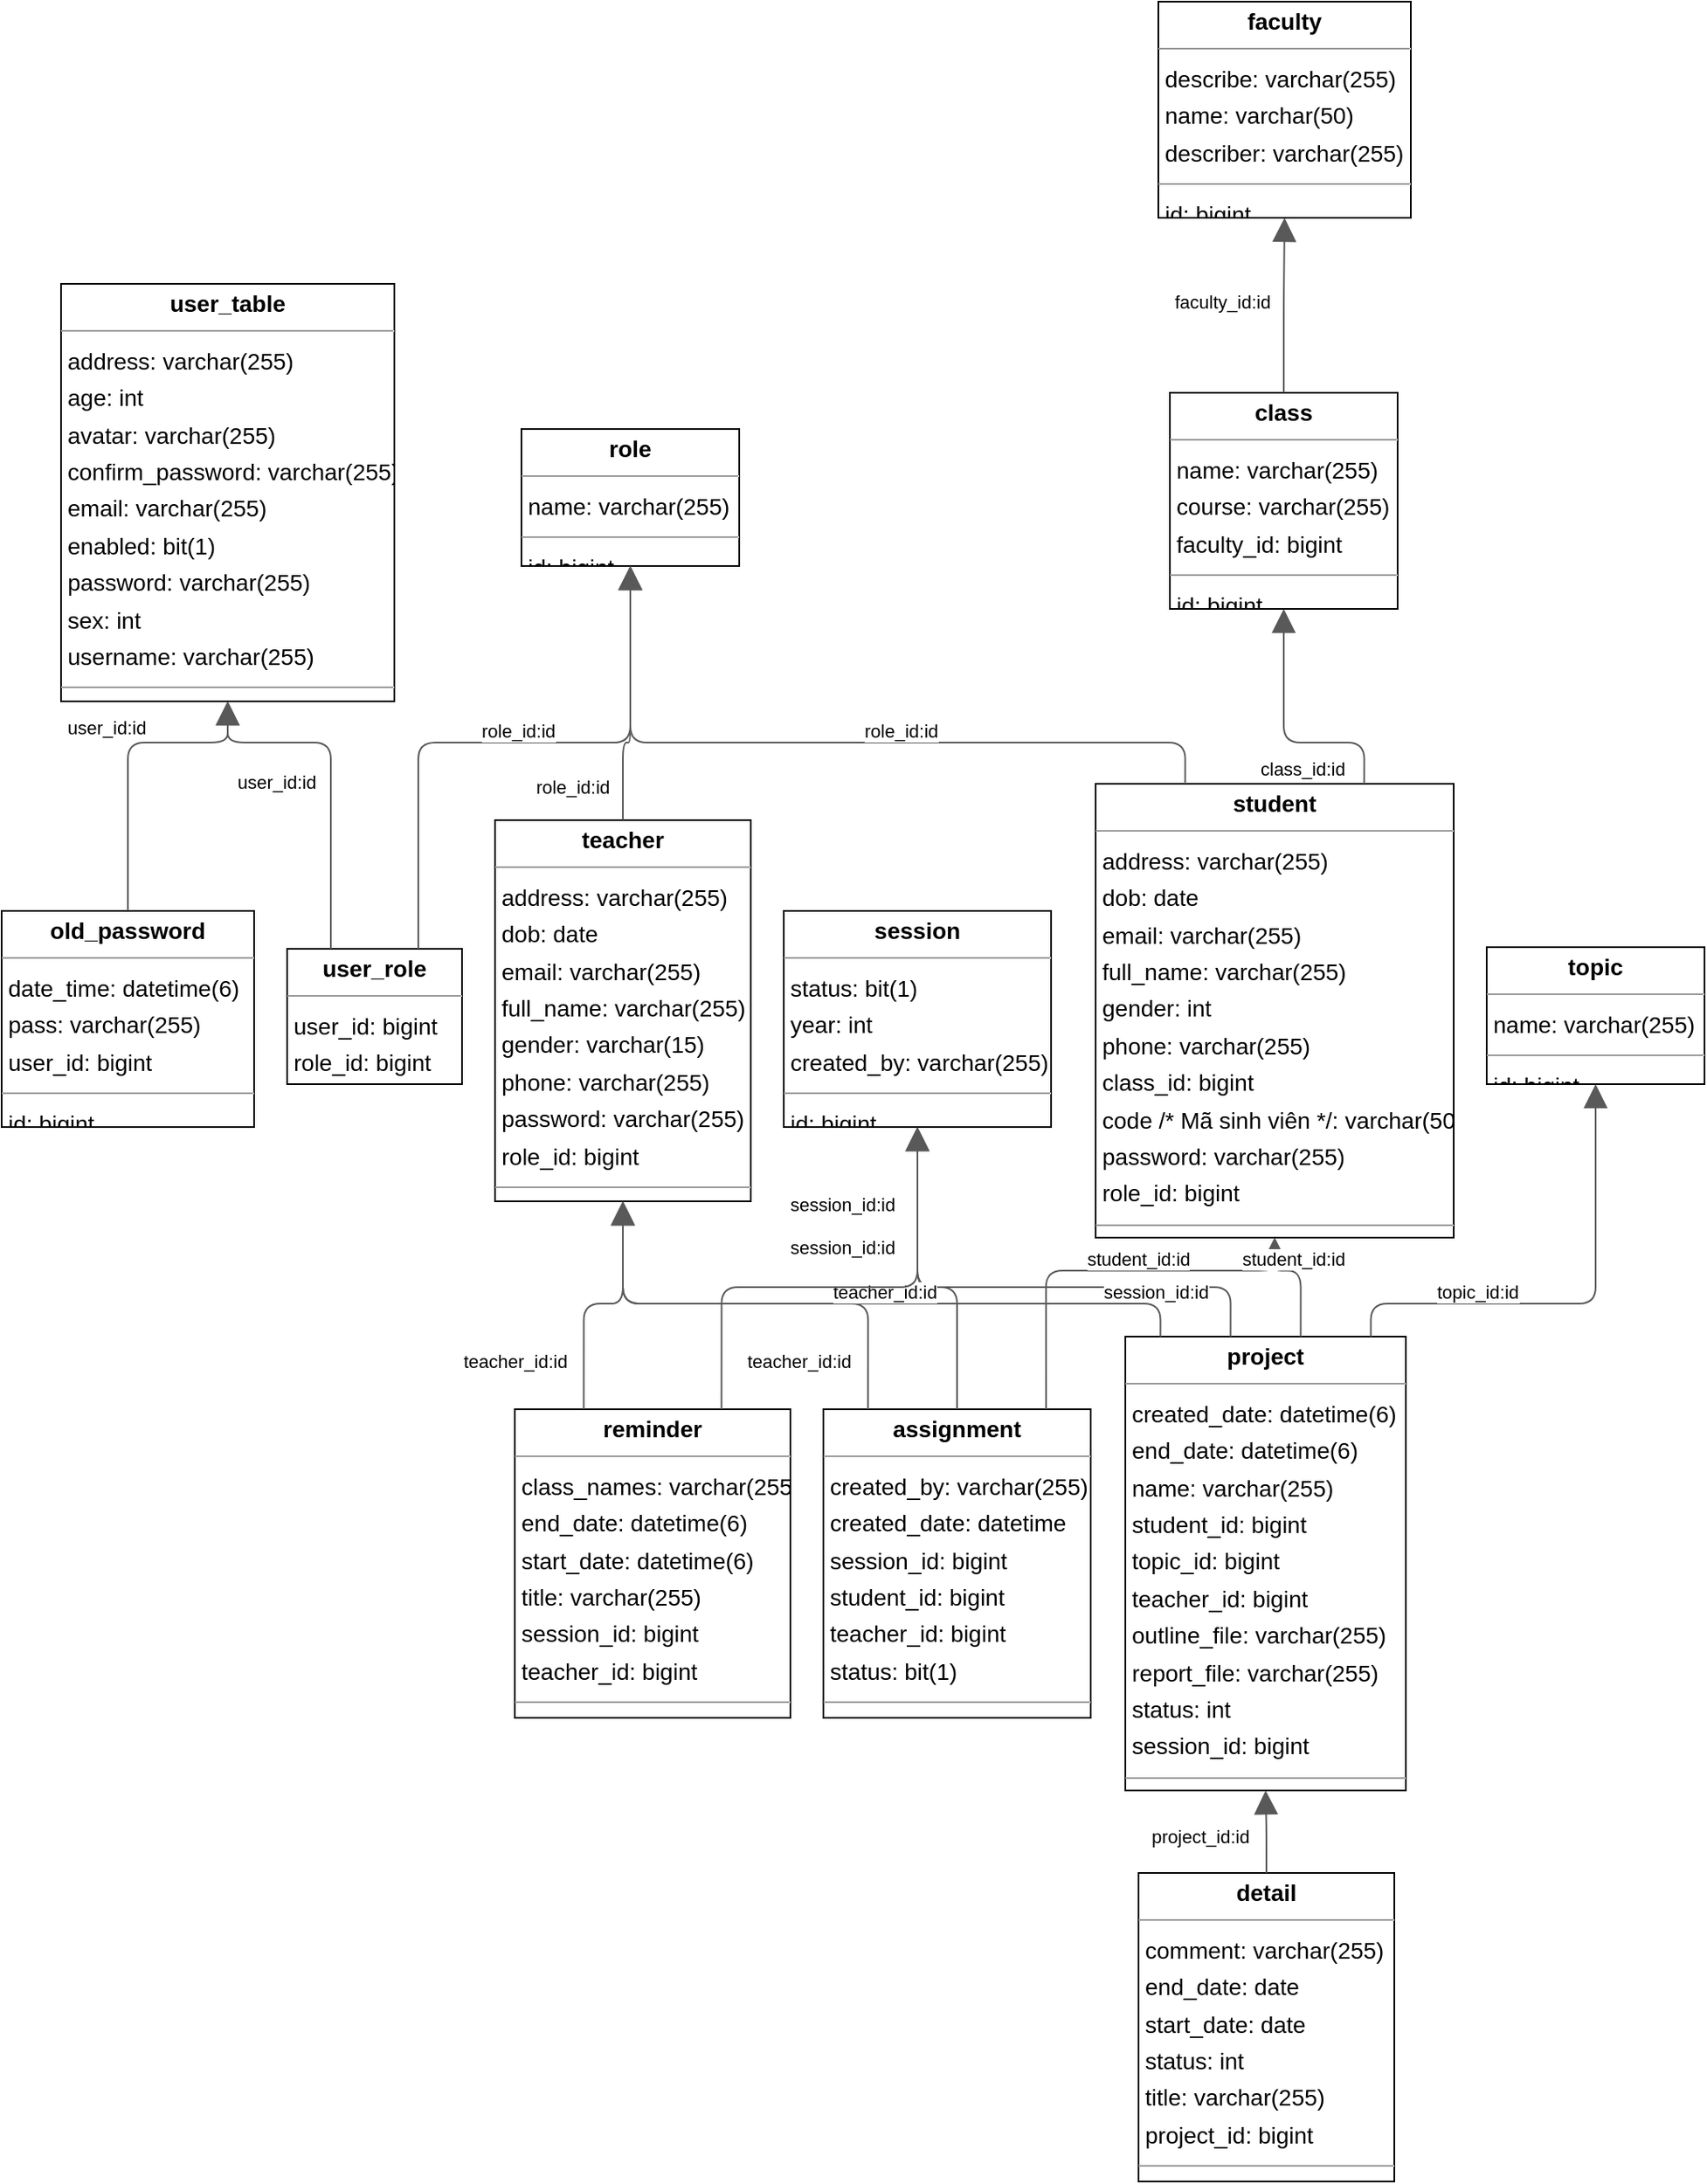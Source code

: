 <mxGraphModel dx="0" dy="0" grid="1" gridSize="10" guides="1" tooltips="1" connect="1" arrows="1" fold="1" page="0" pageScale="1" background="none" math="0" shadow="0">
  <root>
    <mxCell id="0" />
    <mxCell id="1" parent="0" />
    <mxCell id="node4" parent="1" vertex="1" value="&lt;p style=&quot;margin:0px;margin-top:4px;text-align:center;&quot;&gt;&lt;b&gt;assignment&lt;/b&gt;&lt;/p&gt;&lt;hr size=&quot;1&quot;/&gt;&lt;p style=&quot;margin:0 0 0 4px;line-height:1.6;&quot;&gt; created_by: varchar(255)&lt;br/&gt; created_date: datetime&lt;br/&gt; session_id: bigint&lt;br/&gt; student_id: bigint&lt;br/&gt; teacher_id: bigint&lt;br/&gt; status: bit(1)&lt;/p&gt;&lt;hr size=&quot;1&quot;/&gt;&lt;p style=&quot;margin:0 0 0 4px;line-height:1.6;&quot;&gt; id: bigint&lt;/p&gt;" style="verticalAlign=top;align=left;overflow=fill;fontSize=14;fontFamily=Helvetica;html=1;rounded=0;shadow=0;comic=0;labelBackgroundColor=none;strokeWidth=1;">
      <mxGeometry x="389" y="715" width="162" height="187" as="geometry" />
    </mxCell>
    <mxCell id="node9" parent="1" vertex="1" value="&lt;p style=&quot;margin:0px;margin-top:4px;text-align:center;&quot;&gt;&lt;b&gt;class&lt;/b&gt;&lt;/p&gt;&lt;hr size=&quot;1&quot;/&gt;&lt;p style=&quot;margin:0 0 0 4px;line-height:1.6;&quot;&gt; name: varchar(255)&lt;br/&gt; course: varchar(255)&lt;br/&gt; faculty_id: bigint&lt;/p&gt;&lt;hr size=&quot;1&quot;/&gt;&lt;p style=&quot;margin:0 0 0 4px;line-height:1.6;&quot;&gt; id: bigint&lt;/p&gt;" style="verticalAlign=top;align=left;overflow=fill;fontSize=14;fontFamily=Helvetica;html=1;rounded=0;shadow=0;comic=0;labelBackgroundColor=none;strokeWidth=1;">
      <mxGeometry x="599" y="99" width="138" height="131" as="geometry" />
    </mxCell>
    <mxCell id="node8" parent="1" vertex="1" value="&lt;p style=&quot;margin:0px;margin-top:4px;text-align:center;&quot;&gt;&lt;b&gt;detail&lt;/b&gt;&lt;/p&gt;&lt;hr size=&quot;1&quot;/&gt;&lt;p style=&quot;margin:0 0 0 4px;line-height:1.6;&quot;&gt; comment: varchar(255)&lt;br/&gt; end_date: date&lt;br/&gt; start_date: date&lt;br/&gt; status: int&lt;br/&gt; title: varchar(255)&lt;br/&gt; project_id: bigint&lt;/p&gt;&lt;hr size=&quot;1&quot;/&gt;&lt;p style=&quot;margin:0 0 0 4px;line-height:1.6;&quot;&gt; id: bigint&lt;/p&gt;" style="verticalAlign=top;align=left;overflow=fill;fontSize=14;fontFamily=Helvetica;html=1;rounded=0;shadow=0;comic=0;labelBackgroundColor=none;strokeWidth=1;">
      <mxGeometry x="580" y="996" width="155" height="187" as="geometry" />
    </mxCell>
    <mxCell id="node3" parent="1" vertex="1" value="&lt;p style=&quot;margin:0px;margin-top:4px;text-align:center;&quot;&gt;&lt;b&gt;faculty&lt;/b&gt;&lt;/p&gt;&lt;hr size=&quot;1&quot;/&gt;&lt;p style=&quot;margin:0 0 0 4px;line-height:1.6;&quot;&gt; describe: varchar(255)&lt;br/&gt; name: varchar(50)&lt;br/&gt; describer: varchar(255)&lt;/p&gt;&lt;hr size=&quot;1&quot;/&gt;&lt;p style=&quot;margin:0 0 0 4px;line-height:1.6;&quot;&gt; id: bigint&lt;/p&gt;" style="verticalAlign=top;align=left;overflow=fill;fontSize=14;fontFamily=Helvetica;html=1;rounded=0;shadow=0;comic=0;labelBackgroundColor=none;strokeWidth=1;">
      <mxGeometry x="592" y="-138" width="153" height="131" as="geometry" />
    </mxCell>
    <mxCell id="node0" parent="1" vertex="1" value="&lt;p style=&quot;margin:0px;margin-top:4px;text-align:center;&quot;&gt;&lt;b&gt;old_password&lt;/b&gt;&lt;/p&gt;&lt;hr size=&quot;1&quot;/&gt;&lt;p style=&quot;margin:0 0 0 4px;line-height:1.6;&quot;&gt; date_time: datetime(6)&lt;br/&gt; pass: varchar(255)&lt;br/&gt; user_id: bigint&lt;/p&gt;&lt;hr size=&quot;1&quot;/&gt;&lt;p style=&quot;margin:0 0 0 4px;line-height:1.6;&quot;&gt; id: bigint&lt;/p&gt;" style="verticalAlign=top;align=left;overflow=fill;fontSize=14;fontFamily=Helvetica;html=1;rounded=0;shadow=0;comic=0;labelBackgroundColor=none;strokeWidth=1;">
      <mxGeometry x="-109" y="413" width="153" height="131" as="geometry" />
    </mxCell>
    <mxCell id="node5" parent="1" vertex="1" value="&lt;p style=&quot;margin:0px;margin-top:4px;text-align:center;&quot;&gt;&lt;b&gt;project&lt;/b&gt;&lt;/p&gt;&lt;hr size=&quot;1&quot;/&gt;&lt;p style=&quot;margin:0 0 0 4px;line-height:1.6;&quot;&gt; created_date: datetime(6)&lt;br/&gt; end_date: datetime(6)&lt;br/&gt; name: varchar(255)&lt;br/&gt; student_id: bigint&lt;br/&gt; topic_id: bigint&lt;br/&gt; teacher_id: bigint&lt;br/&gt; outline_file: varchar(255)&lt;br/&gt; report_file: varchar(255)&lt;br/&gt; status: int&lt;br/&gt; session_id: bigint&lt;/p&gt;&lt;hr size=&quot;1&quot;/&gt;&lt;p style=&quot;margin:0 0 0 4px;line-height:1.6;&quot;&gt; id: bigint&lt;/p&gt;" style="verticalAlign=top;align=left;overflow=fill;fontSize=14;fontFamily=Helvetica;html=1;rounded=0;shadow=0;comic=0;labelBackgroundColor=none;strokeWidth=1;">
      <mxGeometry x="572" y="671" width="170" height="275" as="geometry" />
    </mxCell>
    <mxCell id="node7" parent="1" vertex="1" value="&lt;p style=&quot;margin:0px;margin-top:4px;text-align:center;&quot;&gt;&lt;b&gt;reminder&lt;/b&gt;&lt;/p&gt;&lt;hr size=&quot;1&quot;/&gt;&lt;p style=&quot;margin:0 0 0 4px;line-height:1.6;&quot;&gt; class_names: varchar(255)&lt;br/&gt; end_date: datetime(6)&lt;br/&gt; start_date: datetime(6)&lt;br/&gt; title: varchar(255)&lt;br/&gt; session_id: bigint&lt;br/&gt; teacher_id: bigint&lt;/p&gt;&lt;hr size=&quot;1&quot;/&gt;&lt;p style=&quot;margin:0 0 0 4px;line-height:1.6;&quot;&gt; id: bigint&lt;/p&gt;" style="verticalAlign=top;align=left;overflow=fill;fontSize=14;fontFamily=Helvetica;html=1;rounded=0;shadow=0;comic=0;labelBackgroundColor=none;strokeWidth=1;">
      <mxGeometry x="202" y="715" width="167" height="187" as="geometry" />
    </mxCell>
    <mxCell id="node12" parent="1" vertex="1" value="&lt;p style=&quot;margin:0px;margin-top:4px;text-align:center;&quot;&gt;&lt;b&gt;role&lt;/b&gt;&lt;/p&gt;&lt;hr size=&quot;1&quot;/&gt;&lt;p style=&quot;margin:0 0 0 4px;line-height:1.6;&quot;&gt; name: varchar(255)&lt;/p&gt;&lt;hr size=&quot;1&quot;/&gt;&lt;p style=&quot;margin:0 0 0 4px;line-height:1.6;&quot;&gt; id: bigint&lt;/p&gt;" style="verticalAlign=top;align=left;overflow=fill;fontSize=14;fontFamily=Helvetica;html=1;rounded=0;shadow=0;comic=0;labelBackgroundColor=none;strokeWidth=1;">
      <mxGeometry x="206" y="121" width="132" height="83" as="geometry" />
    </mxCell>
    <mxCell id="node6" parent="1" vertex="1" value="&lt;p style=&quot;margin:0px;margin-top:4px;text-align:center;&quot;&gt;&lt;b&gt;session&lt;/b&gt;&lt;/p&gt;&lt;hr size=&quot;1&quot;/&gt;&lt;p style=&quot;margin:0 0 0 4px;line-height:1.6;&quot;&gt; status: bit(1)&lt;br/&gt; year: int&lt;br/&gt; created_by: varchar(255)&lt;/p&gt;&lt;hr size=&quot;1&quot;/&gt;&lt;p style=&quot;margin:0 0 0 4px;line-height:1.6;&quot;&gt; id: bigint&lt;/p&gt;" style="verticalAlign=top;align=left;overflow=fill;fontSize=14;fontFamily=Helvetica;html=1;rounded=0;shadow=0;comic=0;labelBackgroundColor=none;strokeWidth=1;">
      <mxGeometry x="365" y="413" width="162" height="131" as="geometry" />
    </mxCell>
    <mxCell id="node11" parent="1" vertex="1" value="&lt;p style=&quot;margin:0px;margin-top:4px;text-align:center;&quot;&gt;&lt;b&gt;student&lt;/b&gt;&lt;/p&gt;&lt;hr size=&quot;1&quot;/&gt;&lt;p style=&quot;margin:0 0 0 4px;line-height:1.6;&quot;&gt; address: varchar(255)&lt;br/&gt; dob: date&lt;br/&gt; email: varchar(255)&lt;br/&gt; full_name: varchar(255)&lt;br/&gt; gender: int&lt;br/&gt; phone: varchar(255)&lt;br/&gt; class_id: bigint&lt;br/&gt; code  /* Mã sinh viên */: varchar(50)&lt;br/&gt; password: varchar(255)&lt;br/&gt; role_id: bigint&lt;/p&gt;&lt;hr size=&quot;1&quot;/&gt;&lt;p style=&quot;margin:0 0 0 4px;line-height:1.6;&quot;&gt; id: bigint&lt;/p&gt;" style="verticalAlign=top;align=left;overflow=fill;fontSize=14;fontFamily=Helvetica;html=1;rounded=0;shadow=0;comic=0;labelBackgroundColor=none;strokeWidth=1;">
      <mxGeometry x="554" y="336" width="217" height="275" as="geometry" />
    </mxCell>
    <mxCell id="node13" parent="1" vertex="1" value="&lt;p style=&quot;margin:0px;margin-top:4px;text-align:center;&quot;&gt;&lt;b&gt;teacher&lt;/b&gt;&lt;/p&gt;&lt;hr size=&quot;1&quot;/&gt;&lt;p style=&quot;margin:0 0 0 4px;line-height:1.6;&quot;&gt; address: varchar(255)&lt;br/&gt; dob: date&lt;br/&gt; email: varchar(255)&lt;br/&gt; full_name: varchar(255)&lt;br/&gt; gender: varchar(15)&lt;br/&gt; phone: varchar(255)&lt;br/&gt; password: varchar(255)&lt;br/&gt; role_id: bigint&lt;/p&gt;&lt;hr size=&quot;1&quot;/&gt;&lt;p style=&quot;margin:0 0 0 4px;line-height:1.6;&quot;&gt; id: bigint&lt;/p&gt;" style="verticalAlign=top;align=left;overflow=fill;fontSize=14;fontFamily=Helvetica;html=1;rounded=0;shadow=0;comic=0;labelBackgroundColor=none;strokeWidth=1;">
      <mxGeometry x="190" y="358" width="155" height="231" as="geometry" />
    </mxCell>
    <mxCell id="node2" parent="1" vertex="1" value="&lt;p style=&quot;margin:0px;margin-top:4px;text-align:center;&quot;&gt;&lt;b&gt;topic&lt;/b&gt;&lt;/p&gt;&lt;hr size=&quot;1&quot;/&gt;&lt;p style=&quot;margin:0 0 0 4px;line-height:1.6;&quot;&gt; name: varchar(255)&lt;/p&gt;&lt;hr size=&quot;1&quot;/&gt;&lt;p style=&quot;margin:0 0 0 4px;line-height:1.6;&quot;&gt; id: bigint&lt;/p&gt;" style="verticalAlign=top;align=left;overflow=fill;fontSize=14;fontFamily=Helvetica;html=1;rounded=0;shadow=0;comic=0;labelBackgroundColor=none;strokeWidth=1;">
      <mxGeometry x="791" y="435" width="132" height="83" as="geometry" />
    </mxCell>
    <mxCell id="node10" parent="1" vertex="1" value="&lt;p style=&quot;margin:0px;margin-top:4px;text-align:center;&quot;&gt;&lt;b&gt;user_role&lt;/b&gt;&lt;/p&gt;&lt;hr size=&quot;1&quot;/&gt;&lt;p style=&quot;margin:0 0 0 4px;line-height:1.6;&quot;&gt; user_id: bigint&lt;br/&gt; role_id: bigint&lt;/p&gt;" style="verticalAlign=top;align=left;overflow=fill;fontSize=14;fontFamily=Helvetica;html=1;rounded=0;shadow=0;comic=0;labelBackgroundColor=none;strokeWidth=1;">
      <mxGeometry x="64" y="436" width="106" height="82" as="geometry" />
    </mxCell>
    <mxCell id="node1" parent="1" vertex="1" value="&lt;p style=&quot;margin:0px;margin-top:4px;text-align:center;&quot;&gt;&lt;b&gt;user_table&lt;/b&gt;&lt;/p&gt;&lt;hr size=&quot;1&quot;/&gt;&lt;p style=&quot;margin:0 0 0 4px;line-height:1.6;&quot;&gt; address: varchar(255)&lt;br/&gt; age: int&lt;br/&gt; avatar: varchar(255)&lt;br/&gt; confirm_password: varchar(255)&lt;br/&gt; email: varchar(255)&lt;br/&gt; enabled: bit(1)&lt;br/&gt; password: varchar(255)&lt;br/&gt; sex: int&lt;br/&gt; username: varchar(255)&lt;/p&gt;&lt;hr size=&quot;1&quot;/&gt;&lt;p style=&quot;margin:0 0 0 4px;line-height:1.6;&quot;&gt; id: bigint&lt;/p&gt;" style="verticalAlign=top;align=left;overflow=fill;fontSize=14;fontFamily=Helvetica;html=1;rounded=0;shadow=0;comic=0;labelBackgroundColor=none;strokeWidth=1;">
      <mxGeometry x="-73" y="33" width="202" height="253" as="geometry" />
    </mxCell>
    <mxCell id="edge5" edge="1" value="" parent="1" source="node4" target="node6" style="html=1;rounded=1;edgeStyle=orthogonalEdgeStyle;dashed=0;startArrow=none;endArrow=block;endSize=12;strokeColor=#595959;exitX=0.500;exitY=0.000;exitDx=0;exitDy=0;entryX=0.500;entryY=1.000;entryDx=0;entryDy=0;">
      <mxGeometry width="50" height="50" relative="1" as="geometry">
        <Array as="points">
          <mxPoint x="470" y="641" />
          <mxPoint x="446" y="641" />
        </Array>
      </mxGeometry>
    </mxCell>
    <mxCell id="label32" parent="edge5" vertex="1" connectable="0" value="session_id:id" style="edgeLabel;resizable=0;html=1;align=left;verticalAlign=top;strokeColor=default;">
      <mxGeometry x="367" y="578" as="geometry" />
    </mxCell>
    <mxCell id="edge6" edge="1" value="" parent="1" source="node4" target="node11" style="html=1;rounded=1;edgeStyle=orthogonalEdgeStyle;dashed=0;startArrow=none;endArrow=block;endSize=12;strokeColor=#595959;exitX=0.833;exitY=0.000;exitDx=0;exitDy=0;entryX=0.500;entryY=1.000;entryDx=0;entryDy=0;">
      <mxGeometry width="50" height="50" relative="1" as="geometry">
        <Array as="points">
          <mxPoint x="524" y="631" />
          <mxPoint x="662" y="631" />
        </Array>
      </mxGeometry>
    </mxCell>
    <mxCell id="label38" parent="edge6" vertex="1" connectable="0" value="student_id:id" style="edgeLabel;resizable=0;html=1;align=left;verticalAlign=top;strokeColor=default;">
      <mxGeometry x="547" y="611" as="geometry" />
    </mxCell>
    <mxCell id="edge4" edge="1" value="" parent="1" source="node4" target="node13" style="html=1;rounded=1;edgeStyle=orthogonalEdgeStyle;dashed=0;startArrow=none;endArrow=block;endSize=12;strokeColor=#595959;exitX=0.167;exitY=0.000;exitDx=0;exitDy=0;entryX=0.500;entryY=1.000;entryDx=0;entryDy=0;">
      <mxGeometry width="50" height="50" relative="1" as="geometry">
        <Array as="points">
          <mxPoint x="416" y="651" />
          <mxPoint x="268" y="651" />
        </Array>
      </mxGeometry>
    </mxCell>
    <mxCell id="label26" parent="edge4" vertex="1" connectable="0" value="teacher_id:id" style="edgeLabel;resizable=0;html=1;align=left;verticalAlign=top;strokeColor=default;">
      <mxGeometry x="341" y="673" as="geometry" />
    </mxCell>
    <mxCell id="edge8" edge="1" value="" parent="1" source="node9" target="node3" style="html=1;rounded=1;edgeStyle=orthogonalEdgeStyle;dashed=0;startArrow=none;endArrow=block;endSize=12;strokeColor=#595959;exitX=0.500;exitY=0.000;exitDx=0;exitDy=0;entryX=0.500;entryY=1.000;entryDx=0;entryDy=0;">
      <mxGeometry width="50" height="50" relative="1" as="geometry">
        <Array as="points" />
      </mxGeometry>
    </mxCell>
    <mxCell id="label50" parent="edge8" vertex="1" connectable="0" value="faculty_id:id" style="edgeLabel;resizable=0;html=1;align=left;verticalAlign=top;strokeColor=default;">
      <mxGeometry x="600" y="31" as="geometry" />
    </mxCell>
    <mxCell id="edge15" edge="1" value="" parent="1" source="node8" target="node5" style="html=1;rounded=1;edgeStyle=orthogonalEdgeStyle;dashed=0;startArrow=none;endArrow=block;endSize=12;strokeColor=#595959;exitX=0.500;exitY=0.000;exitDx=0;exitDy=0;entryX=0.500;entryY=1.000;entryDx=0;entryDy=0;">
      <mxGeometry width="50" height="50" relative="1" as="geometry">
        <Array as="points" />
      </mxGeometry>
    </mxCell>
    <mxCell id="label92" parent="edge15" vertex="1" connectable="0" value="project_id:id" style="edgeLabel;resizable=0;html=1;align=left;verticalAlign=top;strokeColor=default;">
      <mxGeometry x="586" y="961" as="geometry" />
    </mxCell>
    <mxCell id="edge9" edge="1" value="" parent="1" source="node0" target="node1" style="html=1;rounded=1;edgeStyle=orthogonalEdgeStyle;dashed=0;startArrow=none;endArrow=block;endSize=12;strokeColor=#595959;exitX=0.500;exitY=0.000;exitDx=0;exitDy=0;entryX=0.500;entryY=1.000;entryDx=0;entryDy=0;">
      <mxGeometry width="50" height="50" relative="1" as="geometry">
        <Array as="points">
          <mxPoint x="-32" y="311" />
          <mxPoint x="28" y="311" />
        </Array>
      </mxGeometry>
    </mxCell>
    <mxCell id="label56" parent="edge9" vertex="1" connectable="0" value="user_id:id" style="edgeLabel;resizable=0;html=1;align=left;verticalAlign=top;strokeColor=default;">
      <mxGeometry x="-71" y="289" as="geometry" />
    </mxCell>
    <mxCell id="edge7" edge="1" value="" parent="1" source="node5" target="node6" style="html=1;rounded=1;edgeStyle=orthogonalEdgeStyle;dashed=0;startArrow=none;endArrow=block;endSize=12;strokeColor=#595959;exitX=0.375;exitY=0.000;exitDx=0;exitDy=0;entryX=0.500;entryY=1.000;entryDx=0;entryDy=0;">
      <mxGeometry width="50" height="50" relative="1" as="geometry">
        <Array as="points">
          <mxPoint x="636" y="641" />
          <mxPoint x="446" y="641" />
        </Array>
      </mxGeometry>
    </mxCell>
    <mxCell id="label44" parent="edge7" vertex="1" connectable="0" value="session_id:id" style="edgeLabel;resizable=0;html=1;align=left;verticalAlign=top;strokeColor=default;">
      <mxGeometry x="557" y="631" as="geometry" />
    </mxCell>
    <mxCell id="edge0" edge="1" value="" parent="1" source="node5" target="node11" style="html=1;rounded=1;edgeStyle=orthogonalEdgeStyle;dashed=0;startArrow=none;endArrow=block;endSize=12;strokeColor=#595959;exitX=0.625;exitY=0.000;exitDx=0;exitDy=0;entryX=0.500;entryY=1.000;entryDx=0;entryDy=0;">
      <mxGeometry width="50" height="50" relative="1" as="geometry">
        <Array as="points">
          <mxPoint x="678" y="631" />
          <mxPoint x="662" y="631" />
        </Array>
      </mxGeometry>
    </mxCell>
    <mxCell id="label2" parent="edge0" vertex="1" connectable="0" value="student_id:id" style="edgeLabel;resizable=0;html=1;align=left;verticalAlign=top;strokeColor=default;">
      <mxGeometry x="641" y="611" as="geometry" />
    </mxCell>
    <mxCell id="edge16" edge="1" value="" parent="1" source="node5" target="node13" style="html=1;rounded=1;edgeStyle=orthogonalEdgeStyle;dashed=0;startArrow=none;endArrow=block;endSize=12;strokeColor=#595959;exitX=0.125;exitY=0.000;exitDx=0;exitDy=0;entryX=0.500;entryY=1.000;entryDx=0;entryDy=0;">
      <mxGeometry width="50" height="50" relative="1" as="geometry">
        <Array as="points">
          <mxPoint x="593" y="651" />
          <mxPoint x="268" y="651" />
        </Array>
      </mxGeometry>
    </mxCell>
    <mxCell id="label98" parent="edge16" vertex="1" connectable="0" value="teacher_id:id" style="edgeLabel;resizable=0;html=1;align=left;verticalAlign=top;strokeColor=default;">
      <mxGeometry x="393" y="631" as="geometry" />
    </mxCell>
    <mxCell id="edge10" edge="1" value="" parent="1" source="node5" target="node2" style="html=1;rounded=1;edgeStyle=orthogonalEdgeStyle;dashed=0;startArrow=none;endArrow=block;endSize=12;strokeColor=#595959;exitX=0.875;exitY=0.000;exitDx=0;exitDy=0;entryX=0.500;entryY=1.000;entryDx=0;entryDy=0;">
      <mxGeometry width="50" height="50" relative="1" as="geometry">
        <Array as="points">
          <mxPoint x="721" y="651" />
          <mxPoint x="857" y="651" />
        </Array>
      </mxGeometry>
    </mxCell>
    <mxCell id="label62" parent="edge10" vertex="1" connectable="0" value="topic_id:id" style="edgeLabel;resizable=0;html=1;align=left;verticalAlign=top;strokeColor=default;">
      <mxGeometry x="759" y="631" as="geometry" />
    </mxCell>
    <mxCell id="edge14" edge="1" value="" parent="1" source="node7" target="node6" style="html=1;rounded=1;edgeStyle=orthogonalEdgeStyle;dashed=0;startArrow=none;endArrow=block;endSize=12;strokeColor=#595959;exitX=0.750;exitY=0.000;exitDx=0;exitDy=0;entryX=0.500;entryY=1.000;entryDx=0;entryDy=0;">
      <mxGeometry width="50" height="50" relative="1" as="geometry">
        <Array as="points">
          <mxPoint x="327" y="641" />
          <mxPoint x="446" y="641" />
        </Array>
      </mxGeometry>
    </mxCell>
    <mxCell id="label86" parent="edge14" vertex="1" connectable="0" value="session_id:id" style="edgeLabel;resizable=0;html=1;align=left;verticalAlign=top;strokeColor=default;">
      <mxGeometry x="367" y="604" as="geometry" />
    </mxCell>
    <mxCell id="edge11" edge="1" value="" parent="1" source="node7" target="node13" style="html=1;rounded=1;edgeStyle=orthogonalEdgeStyle;dashed=0;startArrow=none;endArrow=block;endSize=12;strokeColor=#595959;exitX=0.250;exitY=0.000;exitDx=0;exitDy=0;entryX=0.500;entryY=1.000;entryDx=0;entryDy=0;">
      <mxGeometry width="50" height="50" relative="1" as="geometry">
        <Array as="points">
          <mxPoint x="244" y="651" />
          <mxPoint x="268" y="651" />
        </Array>
      </mxGeometry>
    </mxCell>
    <mxCell id="label68" parent="edge11" vertex="1" connectable="0" value="teacher_id:id" style="edgeLabel;resizable=0;html=1;align=left;verticalAlign=top;strokeColor=default;">
      <mxGeometry x="169" y="673" as="geometry" />
    </mxCell>
    <mxCell id="edge1" edge="1" value="" parent="1" source="node11" target="node9" style="html=1;rounded=1;edgeStyle=orthogonalEdgeStyle;dashed=0;startArrow=none;endArrow=block;endSize=12;strokeColor=#595959;exitX=0.750;exitY=0.000;exitDx=0;exitDy=0;entryX=0.500;entryY=1.000;entryDx=0;entryDy=0;">
      <mxGeometry width="50" height="50" relative="1" as="geometry">
        <Array as="points">
          <mxPoint x="716" y="311" />
          <mxPoint x="668" y="311" />
        </Array>
      </mxGeometry>
    </mxCell>
    <mxCell id="label8" parent="edge1" vertex="1" connectable="0" value="class_id:id" style="edgeLabel;resizable=0;html=1;align=left;verticalAlign=top;strokeColor=default;">
      <mxGeometry x="652" y="314" as="geometry" />
    </mxCell>
    <mxCell id="edge2" edge="1" value="" parent="1" source="node11" target="node12" style="html=1;rounded=1;edgeStyle=orthogonalEdgeStyle;dashed=0;startArrow=none;endArrow=block;endSize=12;strokeColor=#595959;exitX=0.250;exitY=0.000;exitDx=0;exitDy=0;entryX=0.500;entryY=1.000;entryDx=0;entryDy=0;">
      <mxGeometry width="50" height="50" relative="1" as="geometry">
        <Array as="points">
          <mxPoint x="608" y="311" />
          <mxPoint x="272" y="311" />
        </Array>
      </mxGeometry>
    </mxCell>
    <mxCell id="label14" parent="edge2" vertex="1" connectable="0" value="role_id:id" style="edgeLabel;resizable=0;html=1;align=left;verticalAlign=top;strokeColor=default;">
      <mxGeometry x="412" y="291" as="geometry" />
    </mxCell>
    <mxCell id="edge3" edge="1" value="" parent="1" source="node13" target="node12" style="html=1;rounded=1;edgeStyle=orthogonalEdgeStyle;dashed=0;startArrow=none;endArrow=block;endSize=12;strokeColor=#595959;exitX=0.500;exitY=0.000;exitDx=0;exitDy=0;entryX=0.500;entryY=1.000;entryDx=0;entryDy=0;">
      <mxGeometry width="50" height="50" relative="1" as="geometry">
        <Array as="points">
          <mxPoint x="268" y="311" />
          <mxPoint x="272" y="311" />
        </Array>
      </mxGeometry>
    </mxCell>
    <mxCell id="label20" parent="edge3" vertex="1" connectable="0" value="role_id:id" style="edgeLabel;resizable=0;html=1;align=left;verticalAlign=top;strokeColor=default;">
      <mxGeometry x="213" y="325" as="geometry" />
    </mxCell>
    <mxCell id="edge13" edge="1" value="" parent="1" source="node10" target="node12" style="html=1;rounded=1;edgeStyle=orthogonalEdgeStyle;dashed=0;startArrow=none;endArrow=block;endSize=12;strokeColor=#595959;exitX=0.750;exitY=0.000;exitDx=0;exitDy=0;entryX=0.500;entryY=1.000;entryDx=0;entryDy=0;">
      <mxGeometry width="50" height="50" relative="1" as="geometry">
        <Array as="points">
          <mxPoint x="144" y="311" />
          <mxPoint x="272" y="311" />
        </Array>
      </mxGeometry>
    </mxCell>
    <mxCell id="label80" parent="edge13" vertex="1" connectable="0" value="role_id:id" style="edgeLabel;resizable=0;html=1;align=left;verticalAlign=top;strokeColor=default;">
      <mxGeometry x="180" y="291" as="geometry" />
    </mxCell>
    <mxCell id="edge12" edge="1" value="" parent="1" source="node10" target="node1" style="html=1;rounded=1;edgeStyle=orthogonalEdgeStyle;dashed=0;startArrow=none;endArrow=block;endSize=12;strokeColor=#595959;exitX=0.250;exitY=0.000;exitDx=0;exitDy=0;entryX=0.500;entryY=1.000;entryDx=0;entryDy=0;">
      <mxGeometry width="50" height="50" relative="1" as="geometry">
        <Array as="points">
          <mxPoint x="91" y="311" />
          <mxPoint x="28" y="311" />
        </Array>
      </mxGeometry>
    </mxCell>
    <mxCell id="label74" parent="edge12" vertex="1" connectable="0" value="user_id:id" style="edgeLabel;resizable=0;html=1;align=left;verticalAlign=top;strokeColor=default;">
      <mxGeometry x="32" y="322" as="geometry" />
    </mxCell>
  </root>
</mxGraphModel>
